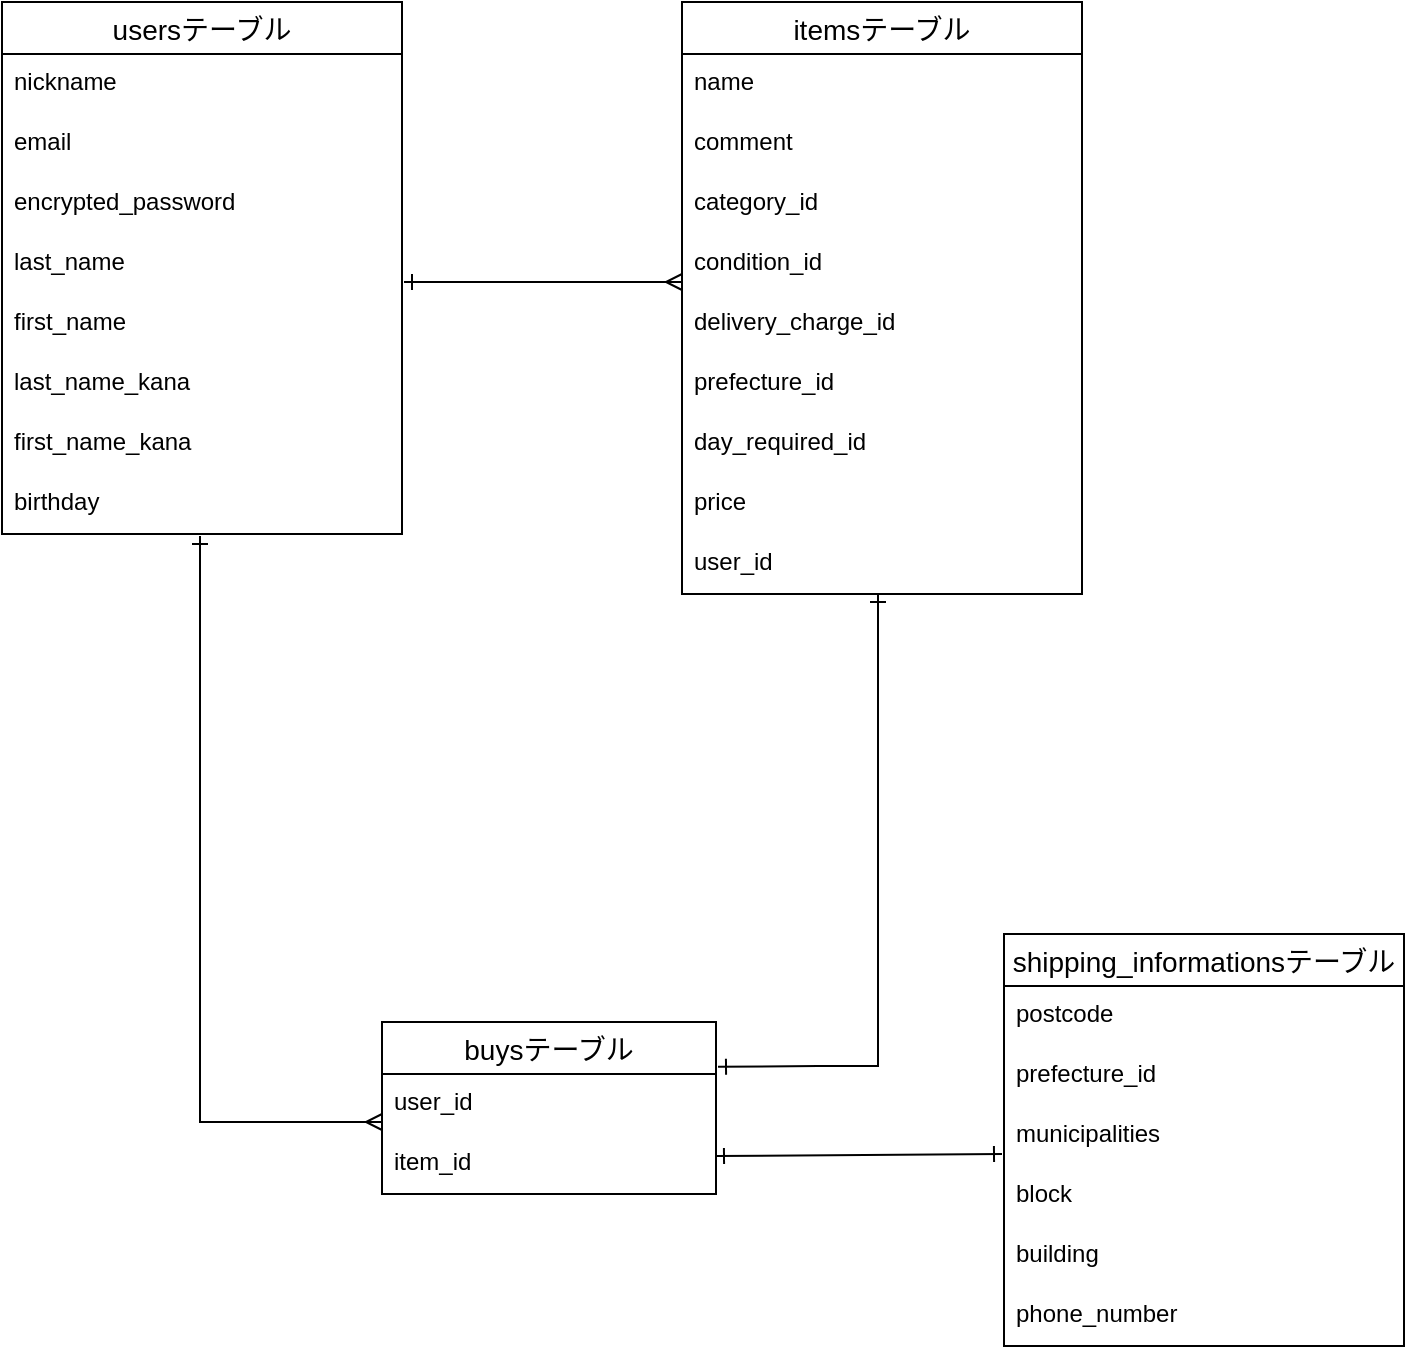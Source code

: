 <mxfile>
    <diagram id="R5YqObMQ98TvqbcSMHZg" name="ページ1">
        <mxGraphModel dx="583" dy="838" grid="1" gridSize="10" guides="1" tooltips="1" connect="1" arrows="1" fold="1" page="1" pageScale="1" pageWidth="827" pageHeight="1169" math="0" shadow="0">
            <root>
                <mxCell id="0"/>
                <mxCell id="1" parent="0"/>
                <mxCell id="9VRA7kIhw2j6vdNK_GQX-36" value="usersテーブル" style="swimlane;fontStyle=0;childLayout=stackLayout;horizontal=1;startSize=26;horizontalStack=0;resizeParent=1;resizeParentMax=0;resizeLast=0;collapsible=1;marginBottom=0;align=center;fontSize=14;" parent="1" vertex="1">
                    <mxGeometry x="80" y="80" width="200" height="266" as="geometry"/>
                </mxCell>
                <mxCell id="9VRA7kIhw2j6vdNK_GQX-37" value="nickname" style="text;strokeColor=none;fillColor=none;spacingLeft=4;spacingRight=4;overflow=hidden;rotatable=0;points=[[0,0.5],[1,0.5]];portConstraint=eastwest;fontSize=12;" parent="9VRA7kIhw2j6vdNK_GQX-36" vertex="1">
                    <mxGeometry y="26" width="200" height="30" as="geometry"/>
                </mxCell>
                <mxCell id="9VRA7kIhw2j6vdNK_GQX-42" value="email" style="text;strokeColor=none;fillColor=none;spacingLeft=4;spacingRight=4;overflow=hidden;rotatable=0;points=[[0,0.5],[1,0.5]];portConstraint=eastwest;fontSize=12;" parent="9VRA7kIhw2j6vdNK_GQX-36" vertex="1">
                    <mxGeometry y="56" width="200" height="30" as="geometry"/>
                </mxCell>
                <mxCell id="9VRA7kIhw2j6vdNK_GQX-41" value="encrypted_password" style="text;strokeColor=none;fillColor=none;spacingLeft=4;spacingRight=4;overflow=hidden;rotatable=0;points=[[0,0.5],[1,0.5]];portConstraint=eastwest;fontSize=12;" parent="9VRA7kIhw2j6vdNK_GQX-36" vertex="1">
                    <mxGeometry y="86" width="200" height="30" as="geometry"/>
                </mxCell>
                <mxCell id="9VRA7kIhw2j6vdNK_GQX-46" value="last_name" style="text;strokeColor=none;fillColor=none;spacingLeft=4;spacingRight=4;overflow=hidden;rotatable=0;points=[[0,0.5],[1,0.5]];portConstraint=eastwest;fontSize=12;" parent="9VRA7kIhw2j6vdNK_GQX-36" vertex="1">
                    <mxGeometry y="116" width="200" height="30" as="geometry"/>
                </mxCell>
                <mxCell id="9VRA7kIhw2j6vdNK_GQX-45" value="first_name" style="text;strokeColor=none;fillColor=none;spacingLeft=4;spacingRight=4;overflow=hidden;rotatable=0;points=[[0,0.5],[1,0.5]];portConstraint=eastwest;fontSize=12;" parent="9VRA7kIhw2j6vdNK_GQX-36" vertex="1">
                    <mxGeometry y="146" width="200" height="30" as="geometry"/>
                </mxCell>
                <mxCell id="9VRA7kIhw2j6vdNK_GQX-44" value="last_name_kana" style="text;strokeColor=none;fillColor=none;spacingLeft=4;spacingRight=4;overflow=hidden;rotatable=0;points=[[0,0.5],[1,0.5]];portConstraint=eastwest;fontSize=12;" parent="9VRA7kIhw2j6vdNK_GQX-36" vertex="1">
                    <mxGeometry y="176" width="200" height="30" as="geometry"/>
                </mxCell>
                <mxCell id="9VRA7kIhw2j6vdNK_GQX-43" value="first_name_kana" style="text;strokeColor=none;fillColor=none;spacingLeft=4;spacingRight=4;overflow=hidden;rotatable=0;points=[[0,0.5],[1,0.5]];portConstraint=eastwest;fontSize=12;" parent="9VRA7kIhw2j6vdNK_GQX-36" vertex="1">
                    <mxGeometry y="206" width="200" height="30" as="geometry"/>
                </mxCell>
                <mxCell id="9VRA7kIhw2j6vdNK_GQX-47" value="birthday" style="text;strokeColor=none;fillColor=none;spacingLeft=4;spacingRight=4;overflow=hidden;rotatable=0;points=[[0,0.5],[1,0.5]];portConstraint=eastwest;fontSize=12;" parent="9VRA7kIhw2j6vdNK_GQX-36" vertex="1">
                    <mxGeometry y="236" width="200" height="30" as="geometry"/>
                </mxCell>
                <mxCell id="9VRA7kIhw2j6vdNK_GQX-48" value="itemsテーブル" style="swimlane;fontStyle=0;childLayout=stackLayout;horizontal=1;startSize=26;horizontalStack=0;resizeParent=1;resizeParentMax=0;resizeLast=0;collapsible=1;marginBottom=0;align=center;fontSize=14;" parent="1" vertex="1">
                    <mxGeometry x="420" y="80" width="200" height="296" as="geometry"/>
                </mxCell>
                <mxCell id="9VRA7kIhw2j6vdNK_GQX-50" value="name" style="text;strokeColor=none;fillColor=none;spacingLeft=4;spacingRight=4;overflow=hidden;rotatable=0;points=[[0,0.5],[1,0.5]];portConstraint=eastwest;fontSize=12;" parent="9VRA7kIhw2j6vdNK_GQX-48" vertex="1">
                    <mxGeometry y="26" width="200" height="30" as="geometry"/>
                </mxCell>
                <mxCell id="9VRA7kIhw2j6vdNK_GQX-51" value="comment" style="text;strokeColor=none;fillColor=none;spacingLeft=4;spacingRight=4;overflow=hidden;rotatable=0;points=[[0,0.5],[1,0.5]];portConstraint=eastwest;fontSize=12;" parent="9VRA7kIhw2j6vdNK_GQX-48" vertex="1">
                    <mxGeometry y="56" width="200" height="30" as="geometry"/>
                </mxCell>
                <mxCell id="9VRA7kIhw2j6vdNK_GQX-52" value="category_id" style="text;strokeColor=none;fillColor=none;spacingLeft=4;spacingRight=4;overflow=hidden;rotatable=0;points=[[0,0.5],[1,0.5]];portConstraint=eastwest;fontSize=12;" parent="9VRA7kIhw2j6vdNK_GQX-48" vertex="1">
                    <mxGeometry y="86" width="200" height="30" as="geometry"/>
                </mxCell>
                <mxCell id="9VRA7kIhw2j6vdNK_GQX-54" value="condition_id" style="text;strokeColor=none;fillColor=none;spacingLeft=4;spacingRight=4;overflow=hidden;rotatable=0;points=[[0,0.5],[1,0.5]];portConstraint=eastwest;fontSize=12;" parent="9VRA7kIhw2j6vdNK_GQX-48" vertex="1">
                    <mxGeometry y="116" width="200" height="30" as="geometry"/>
                </mxCell>
                <mxCell id="9VRA7kIhw2j6vdNK_GQX-55" value="delivery_charge_id" style="text;strokeColor=none;fillColor=none;spacingLeft=4;spacingRight=4;overflow=hidden;rotatable=0;points=[[0,0.5],[1,0.5]];portConstraint=eastwest;fontSize=12;" parent="9VRA7kIhw2j6vdNK_GQX-48" vertex="1">
                    <mxGeometry y="146" width="200" height="30" as="geometry"/>
                </mxCell>
                <mxCell id="9VRA7kIhw2j6vdNK_GQX-56" value="prefecture_id" style="text;strokeColor=none;fillColor=none;spacingLeft=4;spacingRight=4;overflow=hidden;rotatable=0;points=[[0,0.5],[1,0.5]];portConstraint=eastwest;fontSize=12;" parent="9VRA7kIhw2j6vdNK_GQX-48" vertex="1">
                    <mxGeometry y="176" width="200" height="30" as="geometry"/>
                </mxCell>
                <mxCell id="9VRA7kIhw2j6vdNK_GQX-53" value="day_required_id" style="text;strokeColor=none;fillColor=none;spacingLeft=4;spacingRight=4;overflow=hidden;rotatable=0;points=[[0,0.5],[1,0.5]];portConstraint=eastwest;fontSize=12;" parent="9VRA7kIhw2j6vdNK_GQX-48" vertex="1">
                    <mxGeometry y="206" width="200" height="30" as="geometry"/>
                </mxCell>
                <mxCell id="9VRA7kIhw2j6vdNK_GQX-59" value="price" style="text;strokeColor=none;fillColor=none;spacingLeft=4;spacingRight=4;overflow=hidden;rotatable=0;points=[[0,0.5],[1,0.5]];portConstraint=eastwest;fontSize=12;" parent="9VRA7kIhw2j6vdNK_GQX-48" vertex="1">
                    <mxGeometry y="236" width="200" height="30" as="geometry"/>
                </mxCell>
                <mxCell id="60" value="user_id" style="text;strokeColor=none;fillColor=none;spacingLeft=4;spacingRight=4;overflow=hidden;rotatable=0;points=[[0,0.5],[1,0.5]];portConstraint=eastwest;fontSize=12;" parent="9VRA7kIhw2j6vdNK_GQX-48" vertex="1">
                    <mxGeometry y="266" width="200" height="30" as="geometry"/>
                </mxCell>
                <mxCell id="9VRA7kIhw2j6vdNK_GQX-62" value="" style="edgeStyle=entityRelationEdgeStyle;fontSize=12;html=1;endArrow=ERmany;endFill=0;startArrow=ERone;startFill=0;" parent="1" edge="1">
                    <mxGeometry width="100" height="100" relative="1" as="geometry">
                        <mxPoint x="281" y="220" as="sourcePoint"/>
                        <mxPoint x="420" y="220" as="targetPoint"/>
                    </mxGeometry>
                </mxCell>
                <mxCell id="9VRA7kIhw2j6vdNK_GQX-64" value="buysテーブル" style="swimlane;fontStyle=0;childLayout=stackLayout;horizontal=1;startSize=26;horizontalStack=0;resizeParent=1;resizeParentMax=0;resizeLast=0;collapsible=1;marginBottom=0;align=center;fontSize=14;" parent="1" vertex="1">
                    <mxGeometry x="270" y="590" width="167" height="86" as="geometry">
                        <mxRectangle x="80" y="520" width="150" height="30" as="alternateBounds"/>
                    </mxGeometry>
                </mxCell>
                <mxCell id="9VRA7kIhw2j6vdNK_GQX-65" value="user_id" style="text;strokeColor=none;fillColor=none;spacingLeft=4;spacingRight=4;overflow=hidden;rotatable=0;points=[[0,0.5],[1,0.5]];portConstraint=eastwest;fontSize=12;" parent="9VRA7kIhw2j6vdNK_GQX-64" vertex="1">
                    <mxGeometry y="26" width="167" height="30" as="geometry"/>
                </mxCell>
                <mxCell id="56" value="item_id" style="text;strokeColor=none;fillColor=none;spacingLeft=4;spacingRight=4;overflow=hidden;rotatable=0;points=[[0,0.5],[1,0.5]];portConstraint=eastwest;fontSize=12;" parent="9VRA7kIhw2j6vdNK_GQX-64" vertex="1">
                    <mxGeometry y="56" width="167" height="30" as="geometry"/>
                </mxCell>
                <mxCell id="31" value="" style="endArrow=ERmany;html=1;rounded=0;endFill=0;startArrow=ERone;startFill=0;" parent="1" edge="1">
                    <mxGeometry relative="1" as="geometry">
                        <mxPoint x="179" y="347" as="sourcePoint"/>
                        <mxPoint x="270" y="640" as="targetPoint"/>
                        <Array as="points">
                            <mxPoint x="179" y="560"/>
                            <mxPoint x="179" y="640"/>
                        </Array>
                    </mxGeometry>
                </mxCell>
                <mxCell id="38" value="" style="endArrow=ERone;html=1;rounded=0;startArrow=ERone;startFill=0;endFill=0;entryX=1.018;entryY=-0.021;entryDx=0;entryDy=0;entryPerimeter=0;" parent="1" edge="1">
                    <mxGeometry relative="1" as="geometry">
                        <mxPoint x="518" y="376" as="sourcePoint"/>
                        <mxPoint x="438.006" y="612.37" as="targetPoint"/>
                        <Array as="points">
                            <mxPoint x="518" y="612"/>
                            <mxPoint x="488" y="612"/>
                        </Array>
                    </mxGeometry>
                </mxCell>
                <mxCell id="45" style="edgeStyle=none;html=1;startArrow=ERone;startFill=0;endArrow=ERone;endFill=0;exitX=1;exitY=0.5;exitDx=0;exitDy=0;" parent="1" edge="1">
                    <mxGeometry relative="1" as="geometry">
                        <mxPoint x="437" y="657" as="sourcePoint"/>
                        <mxPoint x="580" y="656" as="targetPoint"/>
                        <Array as="points"/>
                    </mxGeometry>
                </mxCell>
                <mxCell id="46" value="shipping_informationsテーブル" style="swimlane;fontStyle=0;childLayout=stackLayout;horizontal=1;startSize=26;horizontalStack=0;resizeParent=1;resizeParentMax=0;resizeLast=0;collapsible=1;marginBottom=0;align=center;fontSize=14;" parent="1" vertex="1">
                    <mxGeometry x="581" y="546" width="200" height="206" as="geometry">
                        <mxRectangle x="80" y="520" width="150" height="30" as="alternateBounds"/>
                    </mxGeometry>
                </mxCell>
                <mxCell id="48" value="postcode" style="text;strokeColor=none;fillColor=none;spacingLeft=4;spacingRight=4;overflow=hidden;rotatable=0;points=[[0,0.5],[1,0.5]];portConstraint=eastwest;fontSize=12;" parent="46" vertex="1">
                    <mxGeometry y="26" width="200" height="30" as="geometry"/>
                </mxCell>
                <mxCell id="49" value="prefecture_id" style="text;strokeColor=none;fillColor=none;spacingLeft=4;spacingRight=4;overflow=hidden;rotatable=0;points=[[0,0.5],[1,0.5]];portConstraint=eastwest;fontSize=12;" parent="46" vertex="1">
                    <mxGeometry y="56" width="200" height="30" as="geometry"/>
                </mxCell>
                <mxCell id="50" value="municipalities" style="text;strokeColor=none;fillColor=none;spacingLeft=4;spacingRight=4;overflow=hidden;rotatable=0;points=[[0,0.5],[1,0.5]];portConstraint=eastwest;fontSize=12;" parent="46" vertex="1">
                    <mxGeometry y="86" width="200" height="30" as="geometry"/>
                </mxCell>
                <mxCell id="52" value="block" style="text;strokeColor=none;fillColor=none;spacingLeft=4;spacingRight=4;overflow=hidden;rotatable=0;points=[[0,0.5],[1,0.5]];portConstraint=eastwest;fontSize=12;" parent="46" vertex="1">
                    <mxGeometry y="116" width="200" height="30" as="geometry"/>
                </mxCell>
                <mxCell id="53" value="building" style="text;strokeColor=none;fillColor=none;spacingLeft=4;spacingRight=4;overflow=hidden;rotatable=0;points=[[0,0.5],[1,0.5]];portConstraint=eastwest;fontSize=12;" parent="46" vertex="1">
                    <mxGeometry y="146" width="200" height="30" as="geometry"/>
                </mxCell>
                <mxCell id="54" value="phone_number" style="text;strokeColor=none;fillColor=none;spacingLeft=4;spacingRight=4;overflow=hidden;rotatable=0;points=[[0,0.5],[1,0.5]];portConstraint=eastwest;fontSize=12;" parent="46" vertex="1">
                    <mxGeometry y="176" width="200" height="30" as="geometry"/>
                </mxCell>
            </root>
        </mxGraphModel>
    </diagram>
</mxfile>